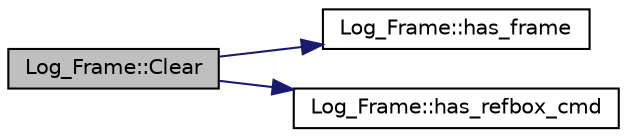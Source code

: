 digraph "Log_Frame::Clear"
{
 // INTERACTIVE_SVG=YES
  edge [fontname="Helvetica",fontsize="10",labelfontname="Helvetica",labelfontsize="10"];
  node [fontname="Helvetica",fontsize="10",shape=record];
  rankdir="LR";
  Node1 [label="Log_Frame::Clear",height=0.2,width=0.4,color="black", fillcolor="grey75", style="filled", fontcolor="black"];
  Node1 -> Node2 [color="midnightblue",fontsize="10",style="solid",fontname="Helvetica"];
  Node2 [label="Log_Frame::has_frame",height=0.2,width=0.4,color="black", fillcolor="white", style="filled",URL="$da/d8c/class_log___frame.html#ac19f879726af3c9bafaaf6a1eb5e94da"];
  Node1 -> Node3 [color="midnightblue",fontsize="10",style="solid",fontname="Helvetica"];
  Node3 [label="Log_Frame::has_refbox_cmd",height=0.2,width=0.4,color="black", fillcolor="white", style="filled",URL="$da/d8c/class_log___frame.html#ac86fc7db38caafb8a48363479cd5291a"];
}

